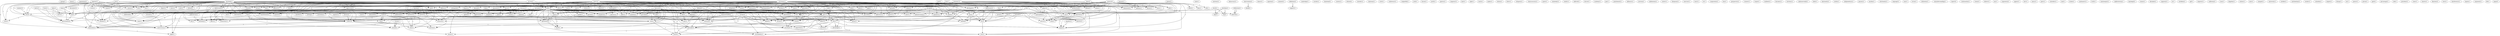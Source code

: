digraph G {
  spring [ label="spring(1)" ];
  home [ label="home(1)" ];
  population [ label="population(3)" ];
  revcom [ label="revcom(2)" ];
  sends [ label="sends(1)" ];
  anniversary [ label="anniversary(2)" ];
  ar [ label="ar(81)" ];
  resettlement [ label="resettlement(2)" ];
  statement [ label="statement(1)" ];
  brother [ label="brother(1)" ];
  rule [ label="rule(4)" ];
  celebrated [ label="celebrated(1)" ];
  th [ label="th(3)" ];
  came [ label="came(2)" ];
  proclamation [ label="proclamation(1)" ];
  baku [ label="baku(2)" ];
  move [ label="move(1)" ];
  city [ label="city(2)" ];
  government [ label="government(4)" ];
  claim [ label="claim(3)" ];
  half [ label="half(1)" ];
  dominated [ label="dominated(1)" ];
  developed [ label="developed(1)" ];
  part [ label="part(11)" ];
  minority [ label="minority(3)" ];
  amount [ label="amount(1)" ];
  oppress [ label="oppress(1)" ];
  nation [ label="nation(1)" ];
  host [ label="host(1)" ];
  peasant [ label="peasant(1)" ];
  power [ label="power(2)" ];
  style [ label="style(1)" ];
  number [ label="number(2)" ];
  area [ label="area(3)" ];
  live [ label="live(1)" ];
  defend [ label="defend(1)" ];
  brotherhood [ label="brotherhood(1)" ];
  culture [ label="culture(1)" ];
  union [ label="union(1)" ];
  existence [ label="existence(1)" ];
  institute [ label="institute(1)" ];
  democracy [ label="democracy(1)" ];
  azeri [ label="azeri(14)" ];
  aggression [ label="aggression(2)" ];
  demand [ label="demand(1)" ];
  help [ label="help(1)" ];
  guarantor [ label="guarantor(1)" ];
  subject [ label="subject(2)" ];
  news [ label="news(1)" ];
  winter [ label="winter(1)" ];
  start [ label="start(1)" ];
  evidence [ label="evidence(1)" ];
  prevent [ label="prevent(1)" ];
  convert [ label="convert(1)" ];
  member [ label="member(1)" ];
  principle [ label="principle(3)" ];
  secure [ label="secure(1)" ];
  side [ label="side(2)" ];
  deprive [ label="deprive(1)" ];
  banish [ label="banish(1)" ];
  challenged [ label="challenged(1)" ];
  conflict [ label="conflict(9)" ];
  offensive [ label="offensive(1)" ];
  recapture [ label="recapture(1)" ];
  community [ label="community(2)" ];
  attempted [ label="attempted(1)" ];
  divide [ label="divide(1)" ];
  halt [ label="halt(1)" ];
  state [ label="state(1)" ];
  dispute [ label="dispute(1)" ];
  turmoil [ label="turmoil(1)" ];
  reads [ label="reads(1)" ];
  absence [ label="absence(1)" ];
  initiative [ label="initiative(1)" ];
  created [ label="created(1)" ];
  world [ label="world(1)" ];
  effort [ label="effort(1)" ];
  action [ label="action(1)" ];
  controversy [ label="controversy(1)" ];
  began [ label="began(3)" ];
  autonomy [ label="autonomy(1)" ];
  intervention [ label="intervention(2)" ];
  behalf [ label="behalf(1)" ];
  chance [ label="chance(1)" ];
  najarian [ label="najarian(2)" ];
  moment [ label="moment(1)" ];
  definition [ label="definition(2)" ];
  support [ label="support(1)" ];
  cambridge [ label="cambridge(1)" ];
  socialis [ label="socialis(1)" ];
  homeland [ label="homeland(1)" ];
  research [ label="research(1)" ];
  researcher [ label="researcher(1)" ];
  officer [ label="officer(1)" ];
  country [ label="country(1)" ];
  refused [ label="refused(1)" ];
  consider [ label="consider(1)" ];
  century [ label="century(6)" ];
  chairman [ label="chairman(1)" ];
  cristi [ label="cristi(1)" ];
  conference [ label="conference(1)" ];
  article [ label="article(1)" ];
  smu [ label="smu(1)" ];
  realpolitik [ label="realpolitik(1)" ];
  york [ label="york(1)" ];
  lesson [ label="lesson(1)" ];
  north [ label="north(1)" ];
  geneva [ label="geneva(1)" ];
  zangezur [ label="zangezur(1)" ];
  knot [ label="knot(1)" ];
  azeris [ label="azeris(16)" ];
  killed [ label="killed(1)" ];
  play [ label="play(1)" ];
  fled [ label="fled(1)" ];
  drew [ label="drew(1)" ];
  administration [ label="administration(1)" ];
  time [ label="time(2)" ];
  addition [ label="addition(1)" ];
  absurdity [ label="absurdity(1)" ];
  roll [ label="roll(1)" ];
  right [ label="right(1)" ];
  karabakh [ label="karabakh(18)" ];
  deport [ label="deport(1)" ];
  press [ label="press(1)" ];
  give [ label="give(1)" ];
  refusal [ label="refusal(1)" ];
  comes [ label="comes(1)" ];
  enclave [ label="enclave(2)" ];
  end [ label="end(3)" ];
  address [ label="address(1)" ];
  term [ label="term(1)" ];
  today [ label="today(2)" ];
  context [ label="context(2)" ];
  future [ label="future(1)" ];
  sits [ label="sits(1)" ];
  agreement [ label="agreement(2)" ];
  issue [ label="issue(1)" ];
  celebration [ label="celebration(1)" ];
  allow [ label="allow(3)" ];
  determine [ label="determine(2)" ];
  described [ label="described(1)" ];
  try [ label="try(1)" ];
  reach [ label="reach(1)" ];
  makes [ label="makes(1)" ];
  tehran [ label="tehran(1)" ];
  letter [ label="letter(1)" ];
  reimpose [ label="reimpose(1)" ];
  transcaucasus [ label="transcaucasus(1)" ];
  david [ label="david(1)" ];
  org [ label="org(2)" ];
  sdpa [ label="sdpa(2)" ];
  armenia [ label="armenia(15)" ];
  addressees [ label="addressees(1)" ];
  day [ label="day(1)" ];
  adherence [ label="adherence(1)" ];
  posted [ label="posted(1)" ];
  inviolability [ label="inviolability(1)" ];
  signed [ label="signed(1)" ];
  year [ label="year(2)" ];
  nagorno [ label="nagorno(7)" ];
  quote [ label="quote(1)" ];
  somebody [ label="somebody(1)" ];
  reality [ label="reality(1)" ];
  caucasus [ label="caucasus(2)" ];
  imagine [ label="imagine(1)" ];
  aggressor [ label="aggressor(2)" ];
  opinion [ label="opinion(1)" ];
  leads [ label="leads(1)" ];
  apply [ label="apply(1)" ];
  rivalry [ label="rivalry(1)" ];
  inflicted [ label="inflicted(1)" ];
  decree [ label="decree(1)" ];
  academy [ label="academy(1)" ];
  pts [ label="pts(4)" ];
  wrote [ label="wrote(1)" ];
  pax [ label="pax(1)" ];
  history [ label="history(2)" ];
  interfere [ label="interfere(1)" ];
  nothing [ label="nothing(1)" ];
  activation [ label="activation(1)" ];
  provoked [ label="provoked(1)" ];
  sequitur [ label="sequitur(1)" ];
  draw [ label="draw(1)" ];
  isolation [ label="isolation(1)" ];
  led [ label="led(1)" ];
  demanded [ label="demanded(1)" ];
  claimed [ label="claimed(1)" ];
  link [ label="link(1)" ];
  idea [ label="idea(1)" ];
  adopted [ label="adopted(1)" ];
  hand [ label="hand(1)" ];
  pact [ label="pact(1)" ];
  reluctance [ label="reluctance(1)" ];
  separation [ label="separation(1)" ];
  security [ label="security(3)" ];
  middle [ label="middle(1)" ];
  act [ label="act(2)" ];
  landing [ label="landing(1)" ];
  key [ label="key(2)" ];
  iran [ label="iran(2)" ];
  punishment [ label="punishment(1)" ];
  davidian [ label="davidian(1)" ];
  albania [ label="albania(2)" ];
  azerbaijan [ label="azerbaijan(8)" ];
  took [ label="took(1)" ];
  place [ label="place(1)" ];
  page [ label="page(1)" ];
  integrity [ label="integrity(1)" ];
  means [ label="means(1)" ];
  war [ label="war(3)" ];
  november [ label="november(3)" ];
  influence [ label="influence(1)" ];
  yerevan [ label="yerevan(1)" ];
  millennium [ label="millennium(1)" ];
  center [ label="center(1)" ];
  thompson [ label="thompson(1)" ];
  exercise [ label="exercise(1)" ];
  react [ label="react(1)" ];
  anatolia [ label="anatolia(2)" ];
  destroy [ label="destroy(1)" ];
  step [ label="step(1)" ];
  close [ label="close(1)" ];
  non [ label="non(1)" ];
  existent [ label="existent(1)" ];
  advantage [ label="advantage(1)" ];
  moscow [ label="moscow(3)" ];
  became [ label="became(1)" ];
  re [ label="re(1)" ];
  cooperation [ label="cooperation(1)" ];
  box [ label="box(1)" ];
  perspective [ label="perspective(1)" ];
  counter [ label="counter(1)" ];
  turgut [ label="turgut(1)" ];
  tashkent [ label="tashkent(1)" ];
  becomes [ label="becomes(1)" ];
  territory [ label="territory(1)" ];
  zheleznovodsk [ label="zheleznovodsk(1)" ];
  faith [ label="faith(1)" ];
  orkhistena [ label="orkhistena(1)" ];
  referred [ label="referred(1)" ];
  konstantin [ label="konstantin(1)" ];
  artsakh [ label="artsakh(9)" ];
  principality [ label="principality(1)" ];
  dialect [ label="dialect(1)" ];
  serbia [ label="serbia(1)" ];
  independence [ label="independence(1)" ];
  january [ label="january(1)" ];
  muslim [ label="muslim(1)" ];
  commonwealth [ label="commonwealth(2)" ];
  christianity [ label="christianity(1)" ];
  language [ label="language(1)" ];
  paul [ label="paul(2)" ];
  max [ label="max(1)" ];
  ervan [ label="ervan(1)" ];
  utilization [ label="utilization(1)" ];
  misunderstanding [ label="misunderstanding(1)" ];
  turkey [ label="turkey(1)" ];
  russia [ label="russia(2)" ];
  europe [ label="europe(3)" ];
  report [ label="report(3)" ];
  continuation [ label="continuation(1)" ];
  treaty [ label="treaty(2)" ];
  believe [ label="believe(1)" ];
  ma [ label="ma(1)" ];
  yugoslavia [ label="yugoslavia(1)" ];
  front [ label="front(2)" ];
  appear [ label="appear(1)" ];
  fact [ label="fact(1)" ];
  dr [ label="dr(2)" ];
  practice [ label="practice(1)" ];
  nancy [ label="nancy(1)" ];
  paris [ label="paris(1)" ];
  russia [ label="russia(1)" ];
  schreiber [ label="schreiber(1)" ];
  ozal [ label="ozal(1)" ];
  strabo [ label="strabo(1)" ];
  narimanov [ label="narimanov(1)" ];
  truth [ label="truth(1)" ];
  montenegro [ label="montenegro(1)" ];
  nakhitchevan [ label="nakhitchevan(1)" ];
  karabagh [ label="karabagh(2)" ];
  azerbaijan [ label="azerbaijan(1)" ];
  roman [ label="roman(1)" ];
  blockade [ label="blockade(1)" ];
  dr [ label="dr(1)" ];
  alec [ label="alec(2)" ];
  nagornyi [ label="nagornyi(1)" ];
  xi [ label="xi(1)" ];
  urtekhini [ label="urtekhini(1)" ];
  apf [ label="apf(1)" ];
  emperor [ label="emperor(1)" ];
  california [ label="california(2)" ];
  turkey [ label="turkey(3)" ];
  scan [ label="scan(1)" ];
  kingdom [ label="kingdom(1)" ];
  wishes [ label="wishes(1)" ];
  nato [ label="nato(1)" ];
  sumgait [ label="sumgait(1)" ];
  university [ label="university(1)" ];
  party [ label="party(2)" ];
  urtekhe [ label="urtekhe(1)" ];
  orkhistena [ label="orkhistena(1)" ];
  azerbaidzan [ label="azerbaidzan(2)" ];
  worker [ label="worker(1)" ];
  columbia [ label="columbia(1)" ];
  empire [ label="empire(1)" ];
  liturgy [ label="liturgy(1)" ];
  un [ label="un(1)" ];
  prince [ label="prince(1)" ];
  republic [ label="republic(5)" ];
  persia [ label="persia(1)" ];
  april [ label="april(1)" ];
  percentage [ label="percentage(1)" ];
  utik [ label="utik(1)" ];
  rasizade [ label="rasizade(3)" ];
  president [ label="president(1)" ];
  rome [ label="rome(1)" ];
  charter [ label="charter(1)" ];
  khachen [ label="khachen(2)" ];
  december [ label="december(3)" ];
  west [ label="west(1)" ];
  karabakh [ label="karabakh(1)" ];
  interference [ label="interference(1)" ];
  tigran [ label="tigran(1)" ];
  nakhichevan [ label="nakhichevan(1)" ];
  argument [ label="argument(1)" ];
  life [ label="life(1)" ];
  ganja [ label="ganja(2)" ];
  revcom -> sends [ label="1" ];
  revcom -> anniversary [ label="1" ];
  revcom -> ar [ label="1" ];
  revcom -> resettlement [ label="1" ];
  revcom -> statement [ label="1" ];
  revcom -> brother [ label="1" ];
  revcom -> rule [ label="1" ];
  revcom -> celebrated [ label="1" ];
  revcom -> th [ label="1" ];
  revcom -> came [ label="1" ];
  revcom -> proclamation [ label="1" ];
  baku -> move [ label="1" ];
  baku -> city [ label="1" ];
  baku -> government [ label="1" ];
  claim -> half [ label="1" ];
  claim -> dominated [ label="1" ];
  claim -> developed [ label="1" ];
  claim -> ar [ label="1" ];
  claim -> part [ label="1" ];
  claim -> minority [ label="1" ];
  claim -> amount [ label="1" ];
  claim -> oppress [ label="1" ];
  claim -> nation [ label="1" ];
  claim -> host [ label="1" ];
  number -> area [ label="1" ];
  live -> defend [ label="1" ];
  live -> brotherhood [ label="1" ];
  live -> culture [ label="1" ];
  live -> union [ label="1" ];
  live -> existence [ label="1" ];
  azeri -> aggression [ label="1" ];
  azeri -> demand [ label="2" ];
  azeri -> help [ label="2" ];
  azeri -> guarantor [ label="1" ];
  azeri -> subject [ label="1" ];
  azeri -> dominated [ label="1" ];
  azeri -> news [ label="1" ];
  azeri -> winter [ label="1" ];
  azeri -> start [ label="1" ];
  azeri -> evidence [ label="1" ];
  azeri -> developed [ label="1" ];
  azeri -> ar [ label="9" ];
  azeri -> part [ label="2" ];
  azeri -> minority [ label="2" ];
  azeri -> area [ label="1" ];
  azeri -> prevent [ label="1" ];
  azeri -> convert [ label="1" ];
  azeri -> member [ label="1" ];
  azeri -> rule [ label="1" ];
  azeri -> principle [ label="1" ];
  azeri -> secure [ label="1" ];
  azeri -> side [ label="1" ];
  azeri -> deprive [ label="1" ];
  azeri -> banish [ label="1" ];
  azeri -> challenged [ label="1" ];
  azeri -> conflict [ label="2" ];
  azeri -> offensive [ label="1" ];
  azeri -> recapture [ label="2" ];
  azeri -> nation [ label="1" ];
  azeri -> community [ label="1" ];
  azeri -> attempted [ label="1" ];
  azeri -> divide [ label="1" ];
  azeri -> halt [ label="1" ];
  azeri -> state [ label="1" ];
  azeri -> dispute [ label="1" ];
  azeri -> turmoil [ label="1" ];
  azeri -> reads [ label="1" ];
  azeri -> absence [ label="2" ];
  azeri -> initiative [ label="1" ];
  azeri -> created [ label="1" ];
  azeri -> world [ label="1" ];
  azeri -> effort [ label="2" ];
  azeri -> action [ label="1" ];
  azeri -> city [ label="1" ];
  azeri -> controversy [ label="1" ];
  azeri -> government [ label="4" ];
  azeri -> began [ label="1" ];
  azeri -> autonomy [ label="1" ];
  intervention -> behalf [ label="1" ];
  definition -> support [ label="1" ];
  aggression -> prevent [ label="1" ];
  aggression -> conflict [ label="1" ];
  aggression -> research [ label="1" ];
  aggression -> researcher [ label="1" ];
  aggression -> officer [ label="1" ];
  half -> part [ label="1" ];
  half -> century [ label="1" ];
  subject -> article [ label="1" ];
  subject -> minority [ label="1" ];
  subject -> smu [ label="1" ];
  azeris -> dominated [ label="2" ];
  azeris -> winter [ label="1" ];
  azeris -> killed [ label="1" ];
  azeris -> developed [ label="2" ];
  azeris -> ar [ label="2" ];
  azeris -> play [ label="1" ];
  azeris -> part [ label="2" ];
  azeris -> minority [ label="1" ];
  azeris -> fled [ label="1" ];
  azeris -> convert [ label="1" ];
  azeris -> amount [ label="1" ];
  azeris -> drew [ label="1" ];
  azeris -> administration [ label="1" ];
  azeris -> time [ label="1" ];
  azeris -> banish [ label="1" ];
  azeris -> nation [ label="2" ];
  azeris -> state [ label="1" ];
  azeris -> host [ label="1" ];
  azeris -> addition [ label="1" ];
  azeris -> absurdity [ label="1" ];
  azeris -> initiative [ label="1" ];
  azeris -> roll [ label="1" ];
  azeris -> city [ label="1" ];
  azeris -> began [ label="1" ];
  karabakh -> deport [ label="1" ];
  karabakh -> anniversary [ label="2" ];
  karabakh -> press [ label="1" ];
  karabakh -> give [ label="1" ];
  karabakh -> refusal [ label="2" ];
  karabakh -> culture [ label="1" ];
  karabakh -> developed [ label="1" ];
  karabakh -> ar [ label="8" ];
  karabakh -> comes [ label="1" ];
  karabakh -> resettlement [ label="2" ];
  karabakh -> enclave [ label="1" ];
  karabakh -> part [ label="1" ];
  karabakh -> end [ label="1" ];
  karabakh -> area [ label="3" ];
  karabakh -> address [ label="2" ];
  karabakh -> term [ label="1" ];
  karabakh -> prevent [ label="1" ];
  karabakh -> today [ label="1" ];
  karabakh -> member [ label="2" ];
  karabakh -> rule [ label="2" ];
  karabakh -> celebrated [ label="1" ];
  karabakh -> th [ label="2" ];
  karabakh -> context [ label="2" ];
  karabakh -> conflict [ label="4" ];
  karabakh -> offensive [ label="1" ];
  karabakh -> future [ label="2" ];
  karabakh -> nation [ label="1" ];
  karabakh -> community [ label="2" ];
  karabakh -> sits [ label="1" ];
  karabakh -> halt [ label="1" ];
  karabakh -> agreement [ label="1" ];
  karabakh -> came [ label="1" ];
  karabakh -> issue [ label="2" ];
  karabakh -> celebration [ label="1" ];
  karabakh -> allow [ label="3" ];
  karabakh -> existence [ label="1" ];
  karabakh -> determine [ label="2" ];
  karabakh -> created [ label="1" ];
  karabakh -> described [ label="1" ];
  karabakh -> action [ label="1" ];
  karabakh -> try [ label="1" ];
  karabakh -> controversy [ label="2" ];
  anniversary -> resettlement [ label="1" ];
  anniversary -> came [ label="1" ];
  david -> smu [ label="1" ];
  david -> org [ label="1" ];
  david -> sdpa [ label="1" ];
  armenia -> ar [ label="1" ];
  armenia -> part [ label="4" ];
  armenia -> minority [ label="2" ];
  armenia -> addressees [ label="1" ];
  armenia -> statement [ label="1" ];
  armenia -> brother [ label="1" ];
  armenia -> fled [ label="2" ];
  armenia -> day [ label="1" ];
  armenia -> convert [ label="1" ];
  armenia -> adherence [ label="1" ];
  armenia -> principle [ label="1" ];
  armenia -> banish [ label="1" ];
  armenia -> th [ label="1" ];
  armenia -> posted [ label="1" ];
  armenia -> smu [ label="1" ];
  armenia -> state [ label="1" ];
  armenia -> inviolability [ label="1" ];
  armenia -> signed [ label="1" ];
  armenia -> proclamation [ label="1" ];
  armenia -> reads [ label="1" ];
  armenia -> union [ label="1" ];
  armenia -> initiative [ label="1" ];
  armenia -> century [ label="1" ];
  armenia -> year [ label="1" ];
  armenia -> city [ label="2" ];
  armenia -> began [ label="1" ];
  nagorno -> culture [ label="1" ];
  nagorno -> ar [ label="2" ];
  nagorno -> comes [ label="1" ];
  nagorno -> end [ label="1" ];
  nagorno -> area [ label="3" ];
  nagorno -> term [ label="1" ];
  nagorno -> today [ label="1" ];
  nagorno -> member [ label="2" ];
  nagorno -> conflict [ label="1" ];
  nagorno -> community [ label="2" ];
  nagorno -> sits [ label="1" ];
  nagorno -> agreement [ label="1" ];
  nagorno -> allow [ label="1" ];
  nagorno -> existence [ label="1" ];
  nagorno -> try [ label="1" ];
  nagorno -> controversy [ label="2" ];
  caucasus -> imagine [ label="1" ];
  caucasus -> rule [ label="1" ];
  caucasus -> aggressor [ label="1" ];
  caucasus -> th [ label="1" ];
  caucasus -> opinion [ label="1" ];
  caucasus -> community [ label="1" ];
  caucasus -> leads [ label="1" ];
  caucasus -> apply [ label="1" ];
  caucasus -> celebration [ label="1" ];
  caucasus -> rivalry [ label="1" ];
  pts -> ar [ label="8" ];
  pts -> area [ label="8" ];
  pts -> member [ label="8" ];
  pts -> community [ label="8" ];
  pts -> posted [ label="4" ];
  pts -> smu [ label="1" ];
  pts -> wrote [ label="7" ];
  pts -> controversy [ label="8" ];
  history -> conflict [ label="1" ];
  ar -> resettlement [ label="3" ];
  ar -> enclave [ label="2" ];
  ar -> part [ label="3" ];
  ar -> minority [ label="5" ];
  ar -> area [ label="4" ];
  ar -> interfere [ label="1" ];
  ar -> nothing [ label="1" ];
  ar -> activation [ label="3" ];
  ar -> prevent [ label="2" ];
  ar -> provoked [ label="3" ];
  ar -> convert [ label="3" ];
  ar -> sequitur [ label="3" ];
  ar -> draw [ label="3" ];
  ar -> member [ label="4" ];
  ar -> adherence [ label="4" ];
  ar -> imagine [ label="3" ];
  ar -> drew [ label="2" ];
  ar -> isolation [ label="3" ];
  ar -> oppress [ label="2" ];
  ar -> rule [ label="7" ];
  ar -> celebrated [ label="3" ];
  ar -> principle [ label="8" ];
  ar -> administration [ label="2" ];
  ar -> led [ label="2" ];
  ar -> secure [ label="4" ];
  ar -> time [ label="2" ];
  ar -> side [ label="2" ];
  ar -> aggressor [ label="6" ];
  ar -> banish [ label="3" ];
  ar -> context [ label="3" ];
  ar -> demanded [ label="3" ];
  ar -> opinion [ label="3" ];
  ar -> conflict [ label="8" ];
  ar -> recapture [ label="4" ];
  ar -> research [ label="3" ];
  ar -> nation [ label="3" ];
  ar -> community [ label="8" ];
  ar -> researcher [ label="3" ];
  ar -> divide [ label="4" ];
  ar -> claimed [ label="3" ];
  ar -> leads [ label="3" ];
  ar -> agreement [ label="3" ];
  ar -> officer [ label="3" ];
  ar -> link [ label="1" ];
  ar -> state [ label="3" ];
  ar -> came [ label="3" ];
  ar -> idea [ label="1" ];
  ar -> adopted [ label="2" ];
  ar -> inviolability [ label="4" ];
  ar -> hand [ label="3" ];
  ar -> signed [ label="6" ];
  ar -> pact [ label="2" ];
  ar -> reluctance [ label="1" ];
  ar -> separation [ label="3" ];
  ar -> apply [ label="4" ];
  ar -> absence [ label="4" ];
  ar -> initiative [ label="3" ];
  ar -> security [ label="5" ];
  ar -> determine [ label="2" ];
  ar -> middle [ label="1" ];
  ar -> act [ label="3" ];
  ar -> world [ label="4" ];
  ar -> effort [ label="4" ];
  ar -> century [ label="3" ];
  ar -> described [ label="2" ];
  ar -> year [ label="1" ];
  ar -> controversy [ label="4" ];
  ar -> government [ label="7" ];
  ar -> began [ label="3" ];
  ar -> landing [ label="3" ];
  ar -> autonomy [ label="2" ];
  ar -> rivalry [ label="3" ];
  ar -> key [ label="4" ];
  iran -> conflict [ label="1" ];
  iran -> turmoil [ label="1" ];
  iran -> key [ label="1" ];
  davidian -> smu [ label="1" ];
  davidian -> org [ label="1" ];
  davidian -> sdpa [ label="1" ];
  albania -> part [ label="1" ];
  albania -> nation [ label="1" ];
  albania -> adopted [ label="1" ];
  albania -> century [ label="1" ];
  azerbaijan -> took [ label="1" ];
  azerbaijan -> enclave [ label="2" ];
  azerbaijan -> part [ label="1" ];
  azerbaijan -> minority [ label="1" ];
  azerbaijan -> end [ label="1" ];
  azerbaijan -> place [ label="1" ];
  azerbaijan -> address [ label="1" ];
  azerbaijan -> page [ label="1" ];
  azerbaijan -> amount [ label="1" ];
  azerbaijan -> adherence [ label="1" ];
  azerbaijan -> isolation [ label="1" ];
  azerbaijan -> integrity [ label="1" ];
  azerbaijan -> oppress [ label="1" ];
  azerbaijan -> rule [ label="1" ];
  azerbaijan -> principle [ label="3" ];
  azerbaijan -> secure [ label="1" ];
  azerbaijan -> context [ label="2" ];
  azerbaijan -> conflict [ label="2" ];
  azerbaijan -> future [ label="1" ];
  azerbaijan -> research [ label="1" ];
  azerbaijan -> researcher [ label="1" ];
  azerbaijan -> sits [ label="1" ];
  azerbaijan -> divide [ label="1" ];
  azerbaijan -> posted [ label="1" ];
  azerbaijan -> smu [ label="1" ];
  azerbaijan -> officer [ label="1" ];
  azerbaijan -> host [ label="1" ];
  azerbaijan -> inviolability [ label="1" ];
  azerbaijan -> means [ label="1" ];
  azerbaijan -> addition [ label="1" ];
  azerbaijan -> signed [ label="1" ];
  azerbaijan -> war [ label="1" ];
  azerbaijan -> absurdity [ label="1" ];
  azerbaijan -> issue [ label="1" ];
  azerbaijan -> november [ label="1" ];
  azerbaijan -> allow [ label="2" ];
  azerbaijan -> determine [ label="1" ];
  azerbaijan -> act [ label="1" ];
  azerbaijan -> world [ label="1" ];
  azerbaijan -> described [ label="1" ];
  azerbaijan -> year [ label="1" ];
  azerbaijan -> landing [ label="1" ];
  resettlement -> rule [ label="1" ];
  resettlement -> came [ label="1" ];
  anatolia -> part [ label="1" ];
  anatolia -> conflict [ label="1" ];
  anatolia -> destroy [ label="1" ];
  anatolia -> step [ label="1" ];
  anatolia -> close [ label="1" ];
  part -> rule [ label="1" ];
  part -> principle [ label="1" ];
  part -> secure [ label="1" ];
  part -> destroy [ label="1" ];
  part -> nation [ label="1" ];
  part -> divide [ label="1" ];
  part -> non [ label="1" ];
  part -> existent [ label="1" ];
  part -> world [ label="1" ];
  part -> advantage [ label="1" ];
  moscow -> provoked [ label="1" ];
  moscow -> rule [ label="1" ];
  moscow -> principle [ label="1" ];
  moscow -> led [ label="1" ];
  moscow -> secure [ label="1" ];
  moscow -> time [ label="1" ];
  moscow -> side [ label="1" ];
  moscow -> divide [ label="1" ];
  moscow -> agreement [ label="1" ];
  moscow -> hand [ label="1" ];
  moscow -> signed [ label="1" ];
  moscow -> pact [ label="1" ];
  moscow -> security [ label="1" ];
  moscow -> world [ label="1" ];
  minority -> convert [ label="1" ];
  minority -> state [ label="1" ];
  minority -> began [ label="1" ];
  end -> became [ label="1" ];
  end -> th [ label="1" ];
  end -> conflict [ label="1" ];
  end -> century [ label="2" ];
  area -> term [ label="1" ];
  area -> member [ label="1" ];
  area -> community [ label="1" ];
  today -> city [ label="1" ];
  today -> government [ label="1" ];
  rule -> principle [ label="2" ];
  rule -> divide [ label="2" ];
  principle -> divide [ label="1" ];
  principle -> inviolability [ label="1" ];
  principle -> means [ label="1" ];
  orkhistena -> referred [ label="1" ];
  artsakh -> th [ label="5" ];
  artsakh -> principality [ label="1" ];
  artsakh -> dialect [ label="1" ];
  artsakh -> non [ label="1" ];
  artsakh -> referred [ label="1" ];
  artsakh -> century [ label="4" ];
  artsakh -> began [ label="1" ];
  time -> agreement [ label="1" ];
  time -> hand [ label="1" ];
  side -> signed [ label="1" ];
  side -> pact [ label="1" ];
  side -> security [ label="1" ];
  side -> autonomy [ label="1" ];
  commonwealth -> signed [ label="1" ];
  commonwealth -> pact [ label="1" ];
  commonwealth -> security [ label="1" ];
  commonwealth -> key [ label="1" ];
  paul -> posted [ label="1" ];
  th -> dialect [ label="1" ];
  th -> non [ label="2" ];
  th -> came [ label="1" ];
  th -> century [ label="4" ];
  th -> began [ label="2" ];
  context -> conflict [ label="1" ];
  context -> research [ label="1" ];
  context -> researcher [ label="1" ];
  context -> officer [ label="1" ];
  context -> act [ label="1" ];
  context -> landing [ label="1" ];
  turkey -> conflict [ label="2" ];
  turkey -> destroy [ label="2" ];
  turkey -> means [ label="1" ];
  turkey -> step [ label="2" ];
  turkey -> close [ label="2" ];
  turkey -> autonomy [ label="1" ];
  conflict -> destroy [ label="1" ];
  conflict -> community [ label="1" ];
  conflict -> turmoil [ label="1" ];
  conflict -> close [ label="1" ];
  conflict -> security [ label="1" ];
  conflict -> controversy [ label="1" ];
  community -> apply [ label="1" ];
  russia -> turmoil [ label="1" ];
  europe -> inviolability [ label="2" ];
  europe -> signed [ label="2" ];
  europe -> step [ label="1" ];
  europe -> close [ label="1" ];
  europe -> year [ label="2" ];
  non -> existent [ label="1" ];
  non -> separation [ label="1" ];
  non -> advantage [ label="1" ];
  non -> began [ label="1" ];
  front -> city [ label="1" ];
  front -> government [ label="1" ];
  agreement -> hand [ label="1" ];
  dr -> war [ label="1" ];
  dr -> act [ label="1" ];
  dr -> practice [ label="1" ];
  dr -> landing [ label="1" ];
  russia -> turmoil [ label="1" ];
  azerbaijan -> signed [ label="1" ];
  azerbaijan -> war [ label="1" ];
  azerbaijan -> absurdity [ label="1" ];
  azerbaijan -> issue [ label="1" ];
  azerbaijan -> november [ label="1" ];
  azerbaijan -> allow [ label="2" ];
  azerbaijan -> determine [ label="1" ];
  azerbaijan -> act [ label="1" ];
  azerbaijan -> world [ label="1" ];
  azerbaijan -> described [ label="1" ];
  azerbaijan -> year [ label="1" ];
  azerbaijan -> landing [ label="1" ];
  war -> security [ label="1" ];
  war -> act [ label="1" ];
  war -> landing [ label="1" ];
  dr -> act [ label="1" ];
  dr -> practice [ label="1" ];
  dr -> landing [ label="1" ];
  alec -> act [ label="1" ];
  alec -> controversy [ label="1" ];
  alec -> practice [ label="1" ];
  alec -> landing [ label="1" ];
  turkey -> step [ label="2" ];
  turkey -> close [ label="2" ];
  turkey -> autonomy [ label="1" ];
  party -> city [ label="1" ];
  party -> government [ label="1" ];
  november -> world [ label="1" ];
  november -> city [ label="1" ];
  orkhistena -> referred [ label="1" ];
  allow -> existence [ label="1" ];
  allow -> determine [ label="1" ];
  security -> year [ label="1" ];
  republic -> began [ label="1" ];
  middle -> century [ label="1" ];
  rasizade -> act [ label="1" ];
  rasizade -> controversy [ label="1" ];
  rasizade -> practice [ label="1" ];
  rasizade -> landing [ label="1" ];
  act -> year [ label="1" ];
  december -> city [ label="1" ];
  karabakh -> try [ label="1" ];
  karabakh -> controversy [ label="2" ];
  city -> government [ label="1" ];
  nakhichevan -> autonomy [ label="1" ];
}
